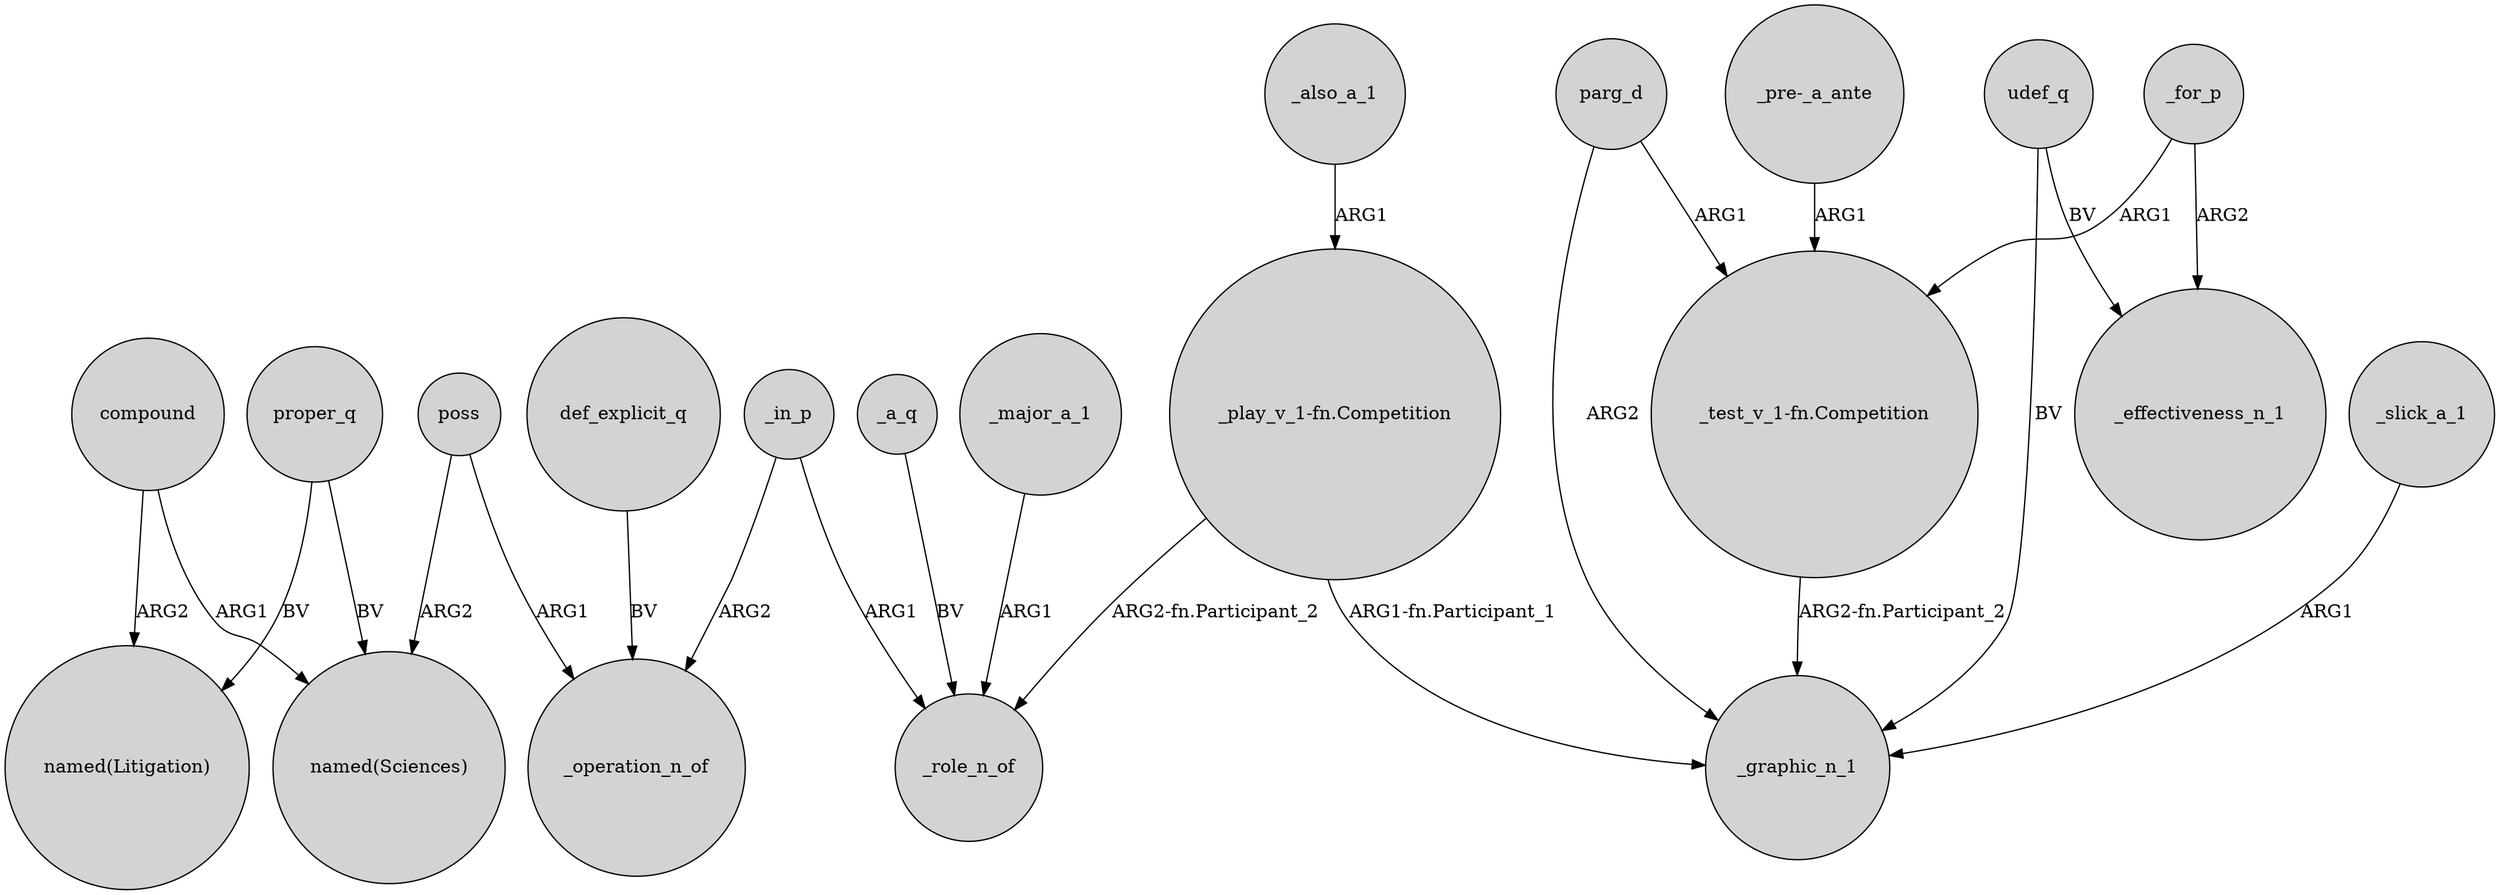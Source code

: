 digraph {
	node [shape=circle style=filled]
	poss -> "named(Sciences)" [label=ARG2]
	_in_p -> _operation_n_of [label=ARG2]
	parg_d -> _graphic_n_1 [label=ARG2]
	parg_d -> "_test_v_1-fn.Competition" [label=ARG1]
	_in_p -> _role_n_of [label=ARG1]
	proper_q -> "named(Sciences)" [label=BV]
	"_play_v_1-fn.Competition" -> _graphic_n_1 [label="ARG1-fn.Participant_1"]
	udef_q -> _effectiveness_n_1 [label=BV]
	poss -> _operation_n_of [label=ARG1]
	_for_p -> "_test_v_1-fn.Competition" [label=ARG1]
	"_test_v_1-fn.Competition" -> _graphic_n_1 [label="ARG2-fn.Participant_2"]
	compound -> "named(Litigation)" [label=ARG2]
	compound -> "named(Sciences)" [label=ARG1]
	_slick_a_1 -> _graphic_n_1 [label=ARG1]
	_a_q -> _role_n_of [label=BV]
	udef_q -> _graphic_n_1 [label=BV]
	_for_p -> _effectiveness_n_1 [label=ARG2]
	def_explicit_q -> _operation_n_of [label=BV]
	_major_a_1 -> _role_n_of [label=ARG1]
	proper_q -> "named(Litigation)" [label=BV]
	_also_a_1 -> "_play_v_1-fn.Competition" [label=ARG1]
	"_pre-_a_ante" -> "_test_v_1-fn.Competition" [label=ARG1]
	"_play_v_1-fn.Competition" -> _role_n_of [label="ARG2-fn.Participant_2"]
}
